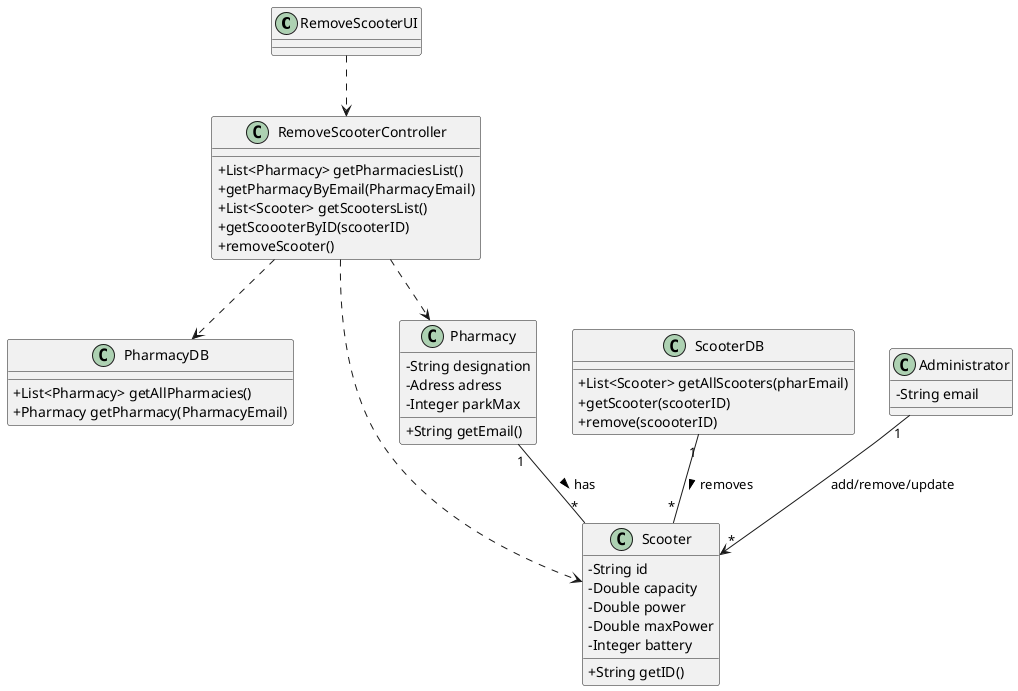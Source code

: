 @startuml
skinparam classAttributeIconSize 0

class RemoveScooterUI {

}

class RemoveScooterController {
  +List<Pharmacy> getPharmaciesList()
  +getPharmacyByEmail(PharmacyEmail)
  +List<Scooter> getScootersList()
  +getScoooterByID(scooterID)
  +removeScooter()
}

class PharmacyDB {
  +List<Pharmacy> getAllPharmacies()
  +Pharmacy getPharmacy(PharmacyEmail)
}

class ScooterDB {
  +List<Scooter> getAllScooters(pharEmail)
  +getScooter(scooterID)
  +remove(scoooterID)
}

class Scooter {
  -String id
  -Double capacity
  -Double power
  -Double maxPower
  -Integer battery
  +String getID()
}

class Pharmacy {
  -String designation
  -Adress adress
  -Integer parkMax
  +String getEmail()
}

class Administrator {
  -String email
}

RemoveScooterUI ..> RemoveScooterController
RemoveScooterController ..> PharmacyDB
RemoveScooterController ..> Scooter
RemoveScooterController ..> Pharmacy

Administrator "1" --> "*" Scooter : add/remove/update

Pharmacy "1" -- "*" Scooter : has >

ScooterDB "1" -- "*" Scooter: removes >

@enduml

